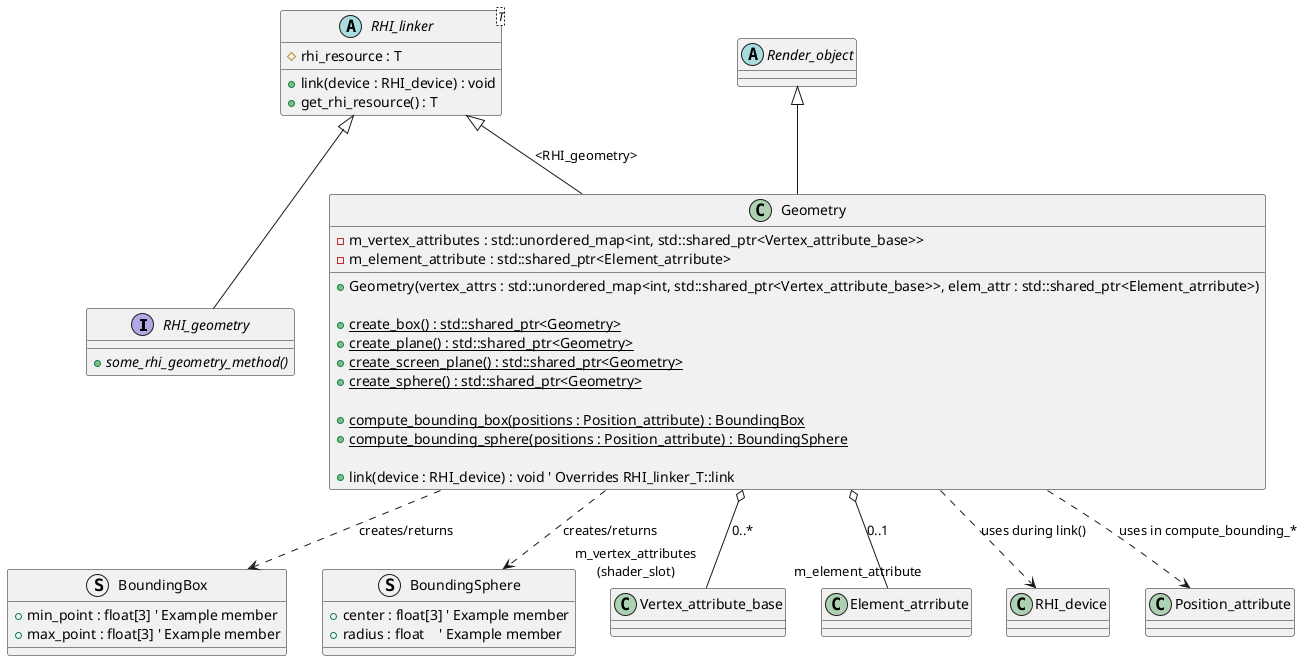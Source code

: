 @startuml
' PlantUML Class Diagram for Geometry and related components

interface RHI_geometry extends RHI_linker_T {
  + {abstract} some_rhi_geometry_method()
}

' --- RHI Linker (from previous context) ---
abstract class "RHI_linker<T>" as RHI_linker_T<T> {
  # rhi_resource : T
  + link(device : RHI_device) : void
  + get_rhi_resource() : T
}

' --- Bounding Volume Structs (New) ---
struct BoundingBox {
  + min_point : float[3] ' Example member
  + max_point : float[3] ' Example member
}

struct BoundingSphere {
  + center : float[3] ' Example member
  + radius : float    ' Example member
}

' --- Render_object Base Class (New) ---
abstract class Render_object {
}

' --- Geometry Class (New Focus) ---
class Geometry extends Render_object {
  - m_vertex_attributes : std::unordered_map<int, std::shared_ptr<Vertex_attribute_base>>
  - m_element_attribute : std::shared_ptr<Element_atrribute>

  + Geometry(vertex_attrs : std::unordered_map<int, std::shared_ptr<Vertex_attribute_base>>, elem_attr : std::shared_ptr<Element_atrribute>)
  ' Accessors for attributes could be added here e.g. get_vertex_attribute(slot: int)

  + {static} create_box() : std::shared_ptr<Geometry>
  + {static} create_plane() : std::shared_ptr<Geometry>
  + {static} create_screen_plane() : std::shared_ptr<Geometry>
  + {static} create_sphere() : std::shared_ptr<Geometry>

  + {static} compute_bounding_box(positions : Position_attribute) : BoundingBox
  + {static} compute_bounding_sphere(positions : Position_attribute) : BoundingSphere

  + link(device : RHI_device) : void ' Overrides RHI_linker_T::link
}
RHI_linker_T <|-- Geometry : <RHI_geometry>



' --- Relationships for Geometry ---
Geometry o-- "m_vertex_attributes\n(shader_slot)" Vertex_attribute_base : "0..*"
Geometry o-- "m_element_attribute" Element_atrribute : "0..1"

Geometry ..> RHI_device : uses during link()
Geometry ..> BoundingBox : creates/returns
Geometry ..> BoundingSphere : creates/returns
Geometry ..> Position_attribute : uses in compute_bounding_*

@enduml